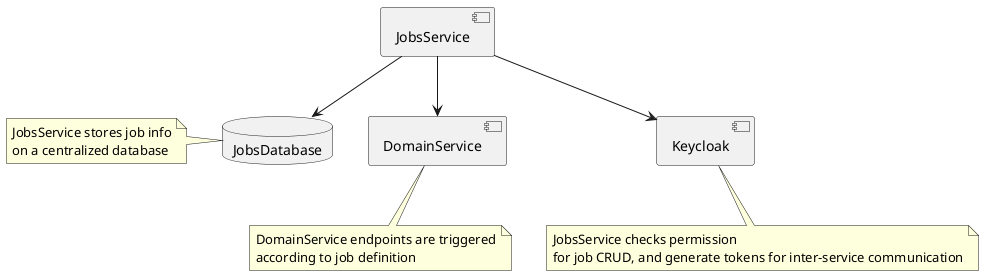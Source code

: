 @startuml

[JobsService] --> JobsDatabase
note left of JobsDatabase
    JobsService stores job info
    on a centralized database
end note

[JobsService] --> [DomainService]
note bottom of [DomainService]
    DomainService endpoints are triggered
    according to job definition
end note

[JobsService] --> [Keycloak]
note bottom of [Keycloak]
    JobsService checks permission
    for job CRUD, and generate tokens for inter-service communication
end note


database JobsDatabase {
}

@enduml
